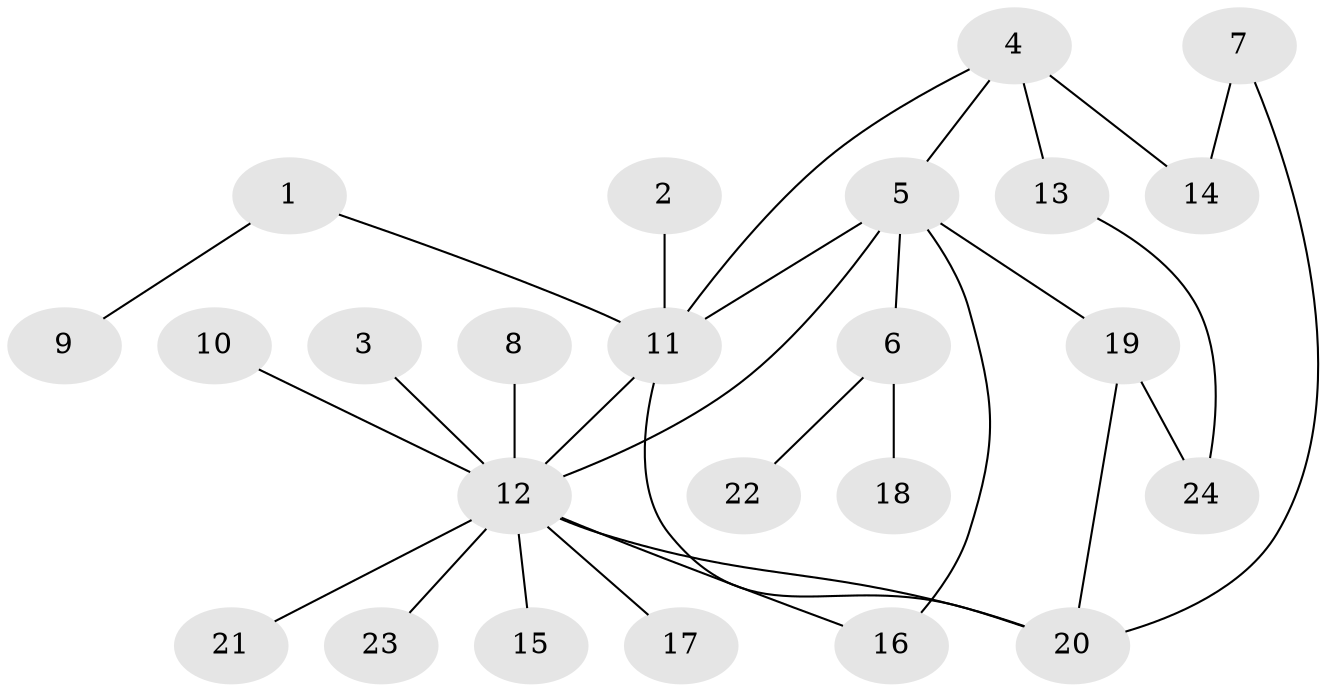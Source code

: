 // original degree distribution, {13: 0.020833333333333332, 3: 0.10416666666666667, 2: 0.16666666666666666, 8: 0.020833333333333332, 5: 0.0625, 4: 0.020833333333333332, 6: 0.041666666666666664, 1: 0.5625}
// Generated by graph-tools (version 1.1) at 2025/02/03/09/25 03:02:49]
// undirected, 24 vertices, 30 edges
graph export_dot {
graph [start="1"]
  node [color=gray90,style=filled];
  1;
  2;
  3;
  4;
  5;
  6;
  7;
  8;
  9;
  10;
  11;
  12;
  13;
  14;
  15;
  16;
  17;
  18;
  19;
  20;
  21;
  22;
  23;
  24;
  1 -- 9 [weight=1.0];
  1 -- 11 [weight=1.0];
  2 -- 11 [weight=1.0];
  3 -- 12 [weight=1.0];
  4 -- 5 [weight=1.0];
  4 -- 11 [weight=1.0];
  4 -- 13 [weight=1.0];
  4 -- 14 [weight=1.0];
  5 -- 6 [weight=1.0];
  5 -- 11 [weight=1.0];
  5 -- 12 [weight=1.0];
  5 -- 16 [weight=1.0];
  5 -- 19 [weight=2.0];
  6 -- 18 [weight=1.0];
  6 -- 22 [weight=1.0];
  7 -- 14 [weight=1.0];
  7 -- 20 [weight=1.0];
  8 -- 12 [weight=1.0];
  10 -- 12 [weight=1.0];
  11 -- 12 [weight=1.0];
  11 -- 20 [weight=1.0];
  12 -- 15 [weight=1.0];
  12 -- 16 [weight=1.0];
  12 -- 17 [weight=1.0];
  12 -- 20 [weight=1.0];
  12 -- 21 [weight=1.0];
  12 -- 23 [weight=1.0];
  13 -- 24 [weight=1.0];
  19 -- 20 [weight=1.0];
  19 -- 24 [weight=1.0];
}
